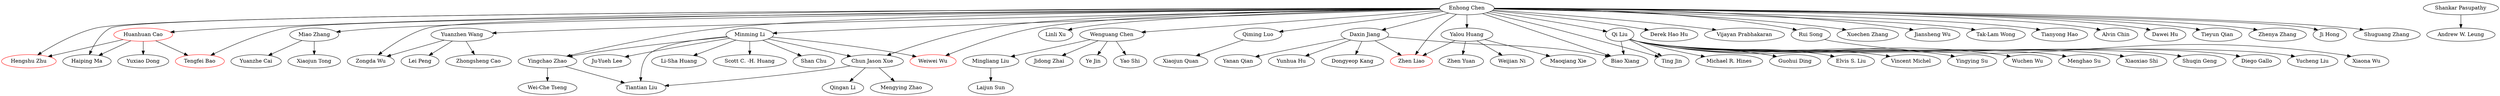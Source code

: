 strict digraph G{
"Enhong Chen" -> "Hengshu Zhu"
"Miao Zhang" -> "Yuanzhe Cai"
"Yuanzhen Wang" -> "Zongda Wu"
"Yingchao Zhao" -> "Wei-Che Tseng"
"Enhong Chen" -> "Linli Xu"
"Enhong Chen" -> "Minming Li"
"Mingliang Liu" -> "Laijun Sun"
"Wenguang Chen" -> "Jidong Zhai"
"Enhong Chen" -> "Qiming Luo"
"Enhong Chen" -> "Haiping Ma"
"Yalou Huang" -> "Maoqiang Xie"
"Minming Li" -> "Shan Chu"
"Qi Liu" -> "Yingying Su"
"Yuanzhen Wang" -> "Lei Peng"
"Enhong Chen" -> "Zongda Wu"
"Wenguang Chen" -> "Ye Jin"
"Wenguang Chen" -> "Mingliang Liu"
"Enhong Chen" -> "Daxin Jiang"
"Enhong Chen" -> "Qi Liu"
"Minming Li" -> "Ju-Yueh Lee"
"Qi Liu" -> "Wuchen Wu"
"Enhong Chen" -> "Derek Hao Hu"
"Enhong Chen" -> "Vijayan Prabhakaran"
"Qi Liu" -> "Ting Jin"
"Enhong Chen" -> "Huanhuan Cao"
"Enhong Chen" -> "Rui Song"
"Enhong Chen" -> "Xuechen Zhang"
"Daxin Jiang" -> "Dongyeop Kang"
"Qi Liu" -> "Menghao Su"
"Minming Li" -> "Weiwei Wu"
"Enhong Chen" -> "Weiwei Wu"
"Yingchao Zhao" -> "Tiantian Liu"
"Huanhuan Cao" -> "Hengshu Zhu"
"Wenguang Chen" -> "Yao Shi"
"Qi Liu" -> "Xiaoxiao Shi"
"Daxin Jiang" -> "Zhen Liao"
"Rui Song" -> "Xiaona Wu"
"Enhong Chen" -> "Jiansheng Wu"
"Enhong Chen" -> "Chun Jason Xue"
"Enhong Chen" -> "Tak-Lam Wong"
"Daxin Jiang" -> "Biao Xiang"
"Daxin Jiang" -> "Yanan Qian"
"Qi Liu" -> "Shuqin Geng"
"Qi Liu" -> "Diego Gallo"
"Enhong Chen" -> "Miao Zhang"
"Enhong Chen" -> "Biao Xiang"
"Enhong Chen" -> "Tianyong Hao"
"Qiming Luo" -> "Xiaojun Quan"
"Shankar Pasupathy" -> "Andrew W. Leung"
"Enhong Chen" -> "Alvin Chin"
"Chun Jason Xue" -> "Tiantian Liu"
"Minming Li" -> "Tiantian Liu"
"Chun Jason Xue" -> "Qingan Li"
"Enhong Chen" -> "Ting Jin"
"Minming Li" -> "Yingchao Zhao"
"Enhong Chen" -> "Dawei Hu"
"Yuanzhen Wang" -> "Zhongsheng Cao"
"Yalou Huang" -> "Zhen Yuan"
"Miao Zhang" -> "Xiaojun Tong"
"Daxin Jiang" -> "Yunhua Hu"
"Huanhuan Cao" -> "Yuxiao Dong"
"Enhong Chen" -> "Yuanzhen Wang"
"Minming Li" -> "Li-Sha Huang"
"Enhong Chen" -> "Tieyun Qian"
"Enhong Chen" -> "Zhen Liao"
"Minming Li" -> "Scott C. -H. Huang"
"Huanhuan Cao" -> "Tengfei Bao"
"Enhong Chen" -> "Zhenya Zhang"
"Qi Liu" -> "Yucheng Liu"
"Enhong Chen" -> "Ji Hong"
"Enhong Chen" -> "Wenguang Chen"
"Qi Liu" -> "Michael R. Hines"
"Chun Jason Xue" -> "Mengying Zhao"
"Qi Liu" -> "Guohui Ding"
"Yalou Huang" -> "Weijian Ni"
"Minming Li" -> "Chun Jason Xue"
"Qi Liu" -> "Biao Xiang"
"Enhong Chen" -> "Tengfei Bao"
"Enhong Chen" -> "Shuguang Zhang"
"Qi Liu" -> "Elvis S. Liu"
"Enhong Chen" -> "Yingchao Zhao"
"Yalou Huang" -> "Zhen Liao"
"Enhong Chen" -> "Yalou Huang"
"Huanhuan Cao" -> "Haiping Ma"
"Qi Liu" -> "Vincent Michel"
"Zhen Liao" [color = red]"Tengfei Bao" [color = red]"Huanhuan Cao" [color = red]"Weiwei Wu" [color = red]"Hengshu Zhu" [color = red]}